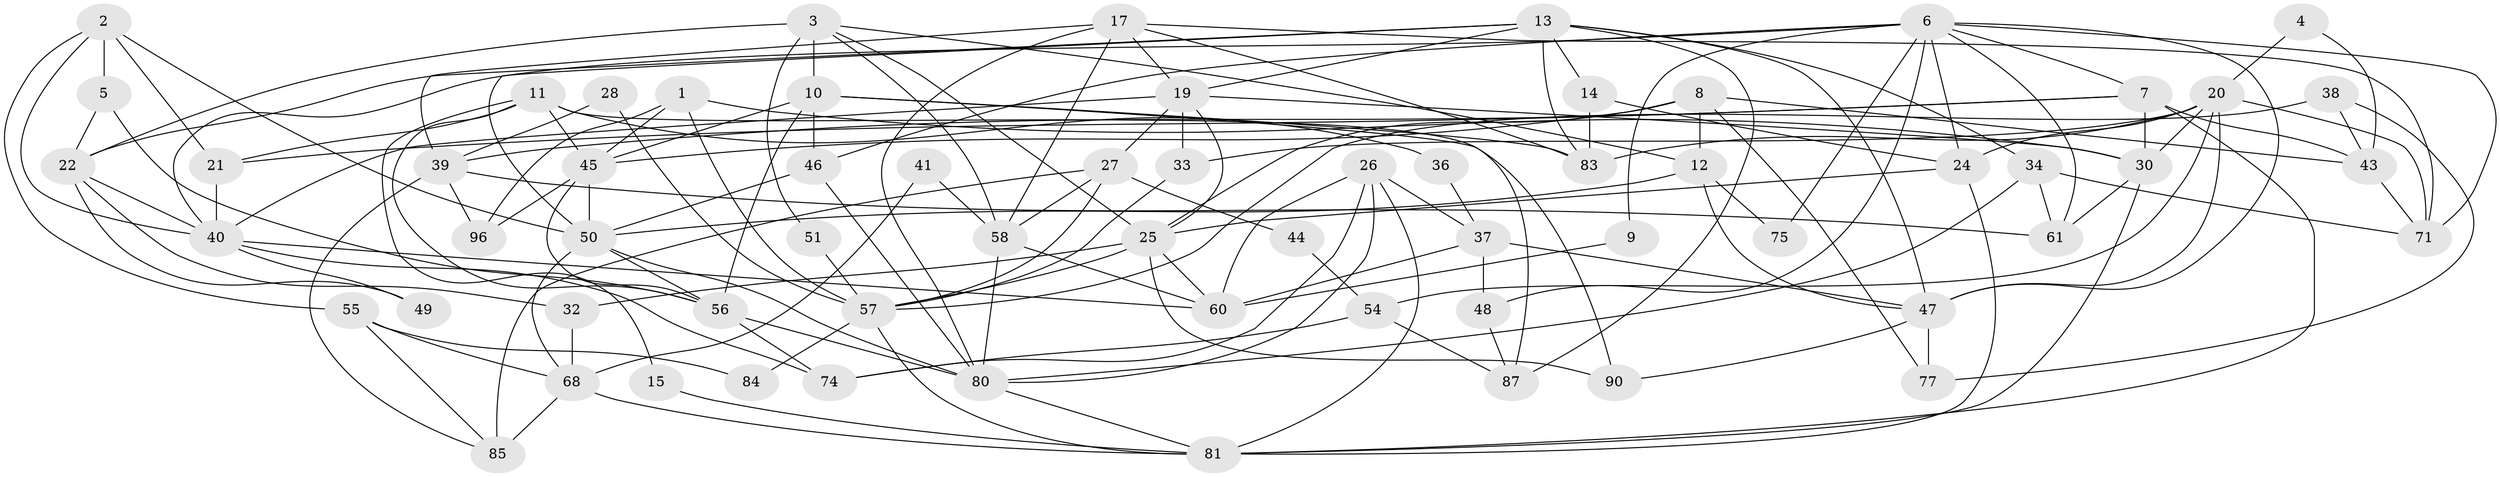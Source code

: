 // Generated by graph-tools (version 1.1) at 2025/23/03/03/25 07:23:57]
// undirected, 64 vertices, 154 edges
graph export_dot {
graph [start="1"]
  node [color=gray90,style=filled];
  1 [super="+16"];
  2 [super="+23"];
  3 [super="+92"];
  4;
  5;
  6 [super="+69"];
  7 [super="+42"];
  8;
  9;
  10;
  11 [super="+78"];
  12 [super="+53"];
  13 [super="+18"];
  14;
  15;
  17 [super="+63"];
  19 [super="+29"];
  20 [super="+66"];
  21;
  22 [super="+31"];
  24;
  25 [super="+64"];
  26 [super="+62"];
  27;
  28;
  30 [super="+35"];
  32;
  33;
  34 [super="+91"];
  36;
  37 [super="+52"];
  38;
  39 [super="+59"];
  40 [super="+79"];
  41;
  43 [super="+65"];
  44;
  45 [super="+67"];
  46;
  47 [super="+76"];
  48;
  49;
  50 [super="+86"];
  51;
  54 [super="+94"];
  55;
  56 [super="+89"];
  57 [super="+72"];
  58 [super="+73"];
  60 [super="+70"];
  61;
  68 [super="+93"];
  71;
  74 [super="+95"];
  75;
  77;
  80 [super="+88"];
  81 [super="+82"];
  83;
  84;
  85;
  87;
  90;
  96;
  1 -- 96;
  1 -- 30;
  1 -- 57;
  1 -- 45;
  2 -- 21;
  2 -- 40;
  2 -- 5;
  2 -- 50;
  2 -- 55;
  3 -- 12;
  3 -- 22 [weight=2];
  3 -- 51;
  3 -- 25;
  3 -- 58;
  3 -- 10;
  4 -- 43;
  4 -- 20;
  5 -- 56;
  5 -- 22;
  6 -- 24;
  6 -- 9;
  6 -- 46;
  6 -- 71;
  6 -- 75;
  6 -- 48;
  6 -- 7;
  6 -- 40;
  6 -- 61;
  6 -- 47;
  7 -- 21;
  7 -- 81;
  7 -- 39;
  7 -- 43;
  7 -- 30;
  8 -- 45;
  8 -- 77;
  8 -- 25;
  8 -- 43;
  8 -- 12;
  9 -- 60;
  10 -- 46;
  10 -- 83;
  10 -- 87;
  10 -- 56;
  10 -- 45;
  11 -- 56;
  11 -- 90;
  11 -- 45;
  11 -- 36;
  11 -- 21;
  11 -- 15;
  12 -- 75;
  12 -- 50;
  12 -- 47;
  13 -- 34;
  13 -- 87;
  13 -- 47;
  13 -- 50;
  13 -- 83;
  13 -- 19;
  13 -- 22;
  13 -- 14;
  14 -- 83;
  14 -- 24;
  15 -- 81;
  17 -- 80;
  17 -- 83;
  17 -- 39;
  17 -- 58;
  17 -- 71;
  17 -- 19;
  19 -- 25;
  19 -- 33;
  19 -- 40;
  19 -- 27;
  19 -- 30;
  20 -- 33;
  20 -- 47;
  20 -- 83;
  20 -- 71;
  20 -- 24;
  20 -- 30;
  20 -- 54;
  21 -- 40;
  22 -- 49;
  22 -- 32;
  22 -- 40;
  24 -- 81;
  24 -- 25;
  25 -- 90;
  25 -- 32;
  25 -- 60;
  25 -- 57;
  26 -- 81;
  26 -- 80;
  26 -- 74;
  26 -- 60;
  26 -- 37;
  27 -- 57;
  27 -- 44;
  27 -- 58;
  27 -- 85;
  28 -- 57;
  28 -- 39;
  30 -- 61;
  30 -- 81;
  32 -- 68;
  33 -- 57;
  34 -- 80;
  34 -- 61;
  34 -- 71;
  36 -- 37;
  37 -- 48;
  37 -- 47;
  37 -- 60;
  38 -- 43;
  38 -- 57;
  38 -- 77;
  39 -- 61 [weight=2];
  39 -- 96;
  39 -- 85;
  40 -- 49;
  40 -- 74;
  40 -- 60;
  41 -- 58;
  41 -- 68;
  43 -- 71;
  44 -- 54;
  45 -- 50;
  45 -- 96;
  45 -- 56;
  46 -- 80;
  46 -- 50;
  47 -- 77;
  47 -- 90;
  48 -- 87;
  50 -- 56;
  50 -- 80;
  50 -- 68;
  51 -- 57 [weight=2];
  54 -- 74;
  54 -- 87;
  55 -- 85;
  55 -- 68;
  55 -- 84;
  56 -- 80;
  56 -- 74;
  57 -- 84;
  57 -- 81;
  58 -- 60;
  58 -- 80;
  68 -- 85;
  68 -- 81;
  80 -- 81;
}

